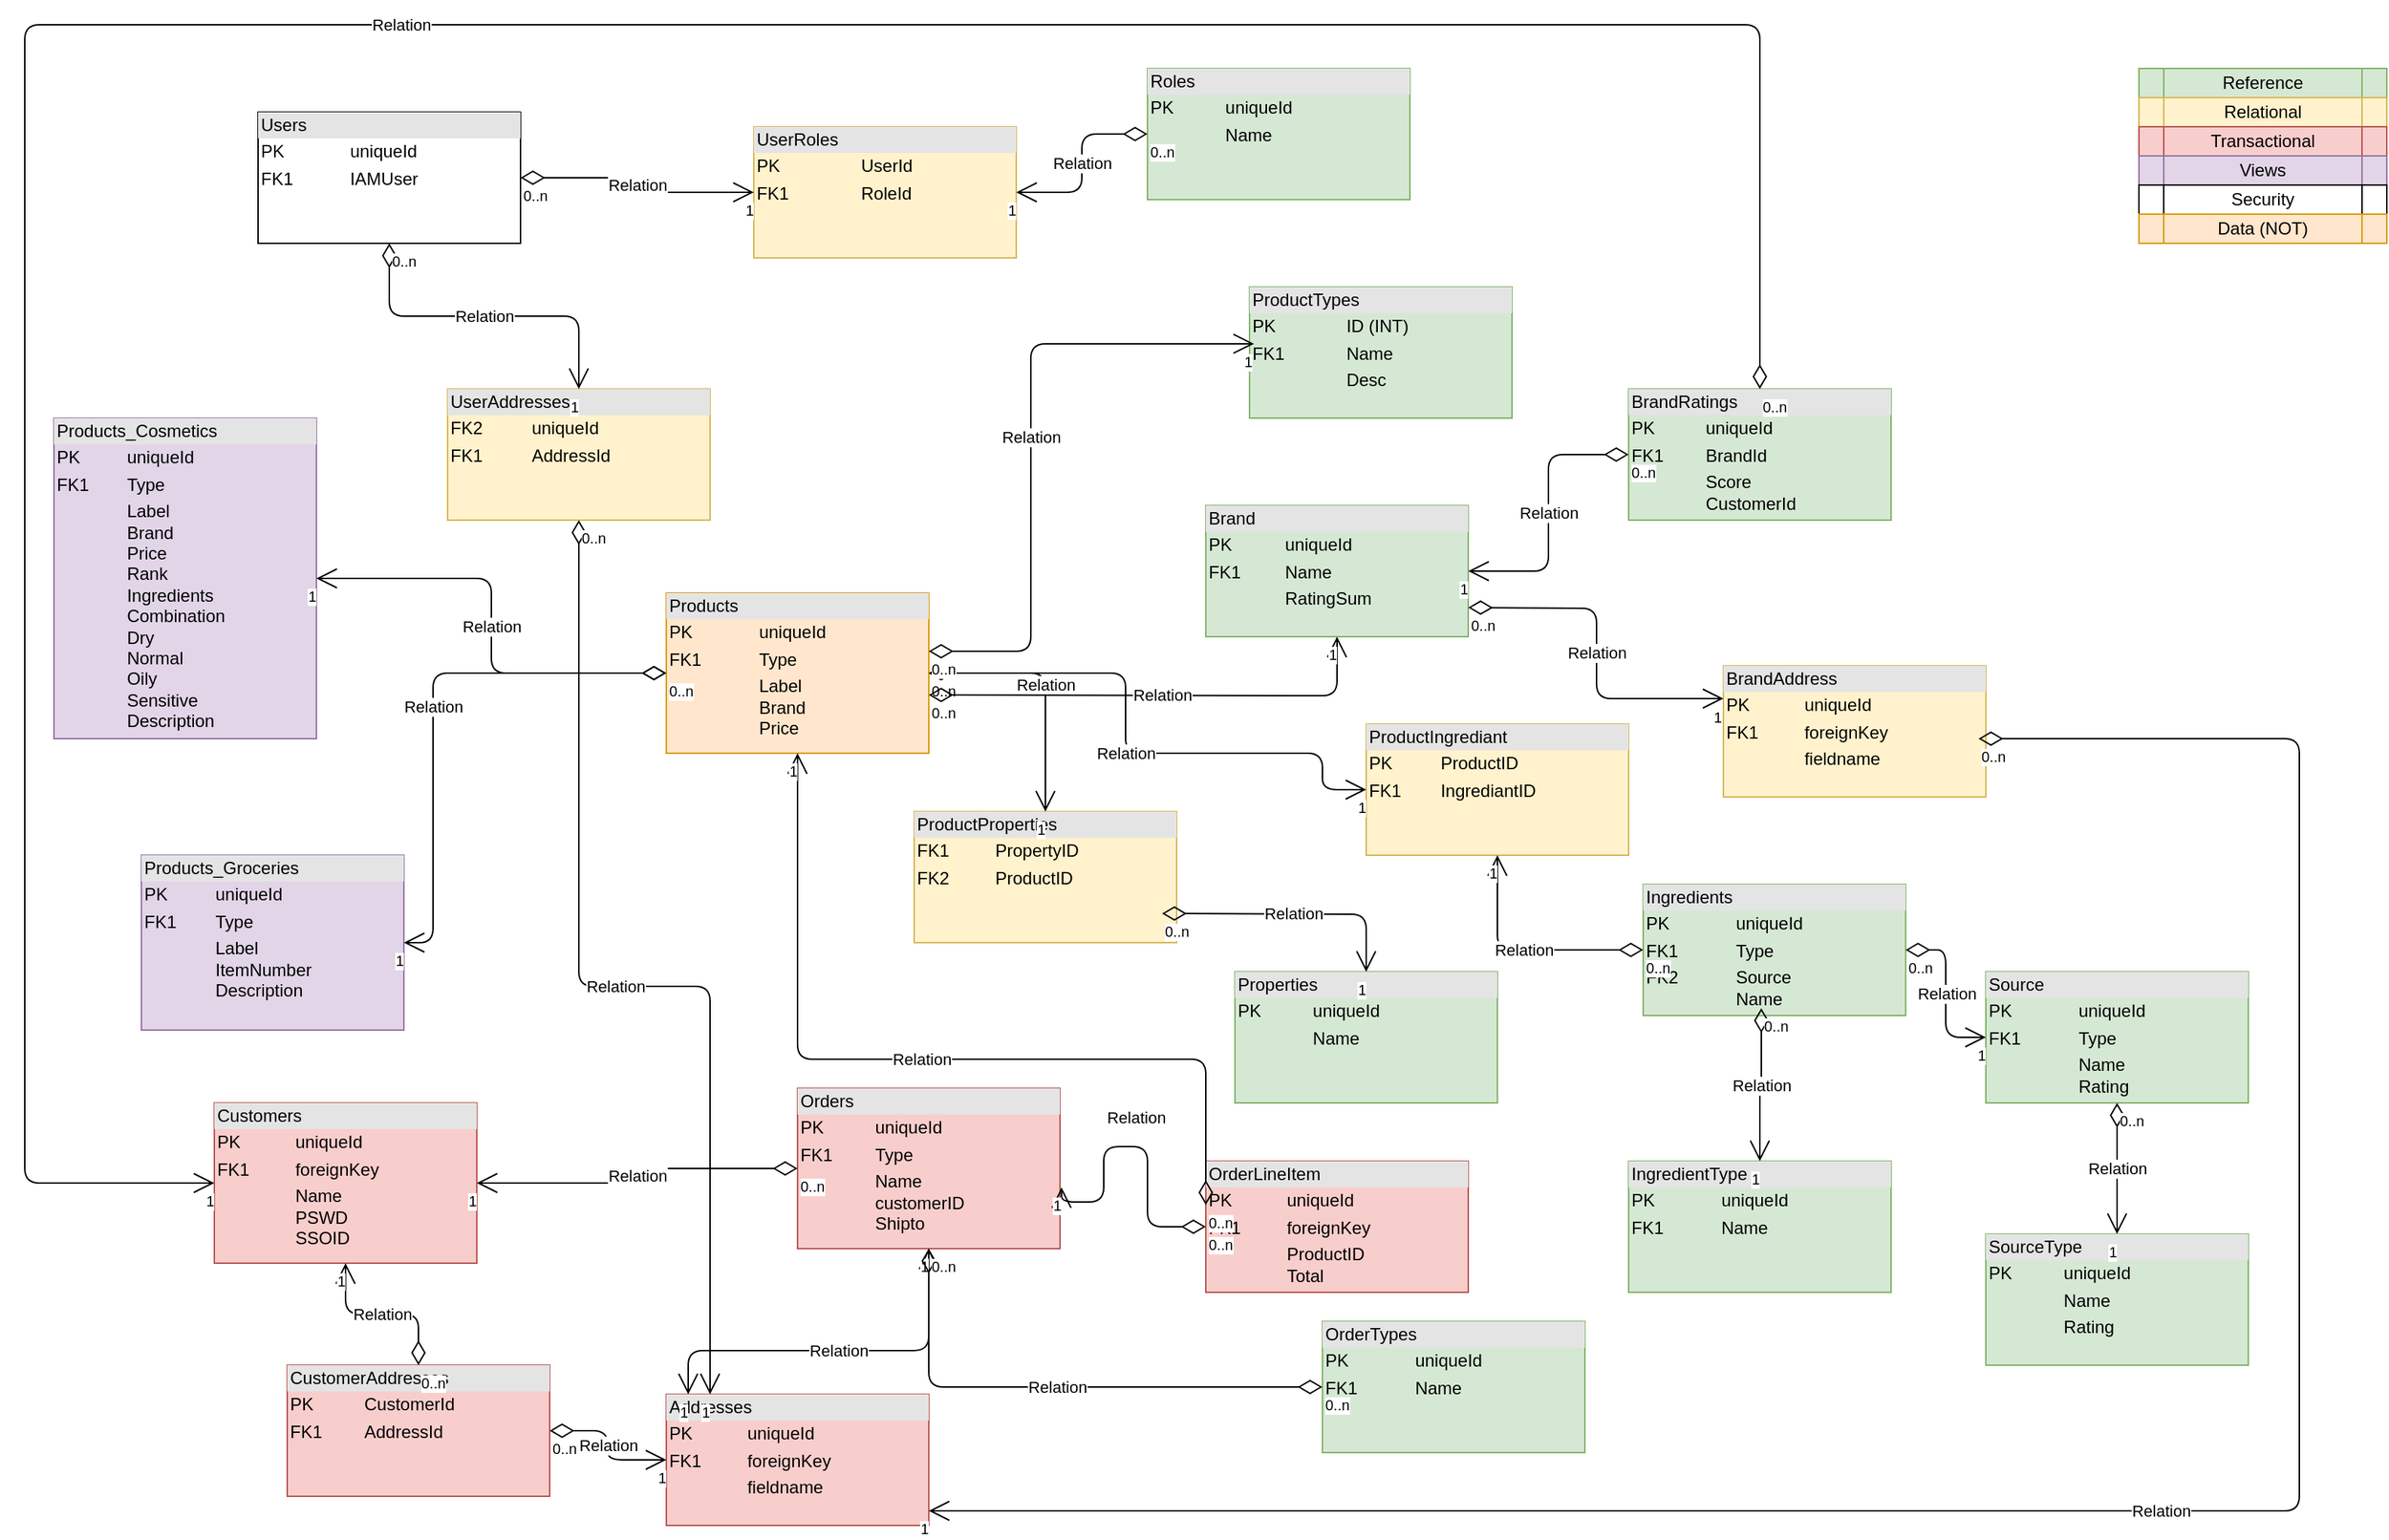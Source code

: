 <mxfile version="12.4.2" type="device" pages="1"><diagram id="I1saV5DreED4Ok3S1ZkP" name="Page-1"><mxGraphModel dx="2452" dy="978" grid="1" gridSize="10" guides="1" tooltips="1" connect="1" arrows="1" fold="1" page="1" pageScale="1" pageWidth="850" pageHeight="1100" math="0" shadow="0"><root><mxCell id="0"/><mxCell id="1" parent="0"/><mxCell id="7frfqCZT2rTDdHxXoZA2-8" value="&lt;div style=&quot;box-sizing: border-box ; width: 100% ; background: #e4e4e4 ; padding: 2px&quot;&gt;Products&lt;/div&gt;&lt;table style=&quot;width: 100% ; font-size: 1em&quot; cellpadding=&quot;2&quot; cellspacing=&quot;0&quot;&gt;&lt;tbody&gt;&lt;tr&gt;&lt;td&gt;PK&lt;/td&gt;&lt;td&gt;uniqueId&lt;/td&gt;&lt;/tr&gt;&lt;tr&gt;&lt;td&gt;FK1&lt;/td&gt;&lt;td&gt;Type&lt;/td&gt;&lt;/tr&gt;&lt;tr&gt;&lt;td&gt;&lt;/td&gt;&lt;td&gt;Label&lt;br&gt;Brand&lt;br&gt;Price&lt;br&gt;&lt;/td&gt;&lt;/tr&gt;&lt;/tbody&gt;&lt;/table&gt;" style="verticalAlign=top;align=left;overflow=fill;html=1;fillColor=#ffe6cc;strokeColor=#d79b00;" parent="1" vertex="1"><mxGeometry x="460" y="730" width="180" height="110" as="geometry"/></mxCell><mxCell id="7frfqCZT2rTDdHxXoZA2-9" value="&lt;div style=&quot;box-sizing: border-box ; width: 100% ; background: #e4e4e4 ; padding: 2px&quot;&gt;Products_Cosmetics&lt;/div&gt;&lt;table style=&quot;width: 100% ; font-size: 1em&quot; cellpadding=&quot;2&quot; cellspacing=&quot;0&quot;&gt;&lt;tbody&gt;&lt;tr&gt;&lt;td&gt;PK&lt;/td&gt;&lt;td&gt;uniqueId&lt;/td&gt;&lt;/tr&gt;&lt;tr&gt;&lt;td&gt;FK1&lt;/td&gt;&lt;td&gt;Type&lt;/td&gt;&lt;/tr&gt;&lt;tr&gt;&lt;td&gt;&lt;/td&gt;&lt;td&gt;Label&lt;br&gt;Brand&lt;br&gt;Price&lt;br&gt;Rank&lt;br&gt;Ingredients&lt;br&gt;Combination&lt;br&gt;Dry&lt;br&gt;Normal&lt;br&gt;Oily&lt;br&gt;Sensitive&lt;br&gt;Description&lt;/td&gt;&lt;/tr&gt;&lt;/tbody&gt;&lt;/table&gt;" style="verticalAlign=top;align=left;overflow=fill;html=1;fillColor=#e1d5e7;strokeColor=#9673a6;" parent="1" vertex="1"><mxGeometry x="40" y="610" width="180" height="220" as="geometry"/></mxCell><mxCell id="7frfqCZT2rTDdHxXoZA2-10" value="&lt;div style=&quot;box-sizing: border-box ; width: 100% ; background: #e4e4e4 ; padding: 2px&quot;&gt;Products_Groceries&lt;/div&gt;&lt;table style=&quot;width: 100% ; font-size: 1em&quot; cellpadding=&quot;2&quot; cellspacing=&quot;0&quot;&gt;&lt;tbody&gt;&lt;tr&gt;&lt;td&gt;PK&lt;/td&gt;&lt;td&gt;uniqueId&lt;/td&gt;&lt;/tr&gt;&lt;tr&gt;&lt;td&gt;FK1&lt;/td&gt;&lt;td&gt;Type&lt;/td&gt;&lt;/tr&gt;&lt;tr&gt;&lt;td&gt;&lt;/td&gt;&lt;td&gt;Label&lt;br&gt;ItemNumber&lt;br&gt;Description&lt;br&gt;&lt;br&gt;&lt;/td&gt;&lt;/tr&gt;&lt;/tbody&gt;&lt;/table&gt;" style="verticalAlign=top;align=left;overflow=fill;html=1;fillColor=#e1d5e7;strokeColor=#9673a6;" parent="1" vertex="1"><mxGeometry x="100" y="910" width="180" height="120" as="geometry"/></mxCell><mxCell id="7frfqCZT2rTDdHxXoZA2-11" value="&lt;div style=&quot;box-sizing: border-box ; width: 100% ; background: #e4e4e4 ; padding: 2px&quot;&gt;ProductTypes&lt;/div&gt;&lt;table style=&quot;width: 100% ; font-size: 1em&quot; cellpadding=&quot;2&quot; cellspacing=&quot;0&quot;&gt;&lt;tbody&gt;&lt;tr&gt;&lt;td&gt;PK&lt;/td&gt;&lt;td&gt;ID (INT)&lt;/td&gt;&lt;/tr&gt;&lt;tr&gt;&lt;td&gt;FK1&lt;/td&gt;&lt;td&gt;Name&lt;/td&gt;&lt;/tr&gt;&lt;tr&gt;&lt;td&gt;&lt;/td&gt;&lt;td&gt;Desc&lt;/td&gt;&lt;/tr&gt;&lt;/tbody&gt;&lt;/table&gt;" style="verticalAlign=top;align=left;overflow=fill;html=1;fillColor=#d5e8d4;strokeColor=#82b366;" parent="1" vertex="1"><mxGeometry x="860" y="520" width="180" height="90" as="geometry"/></mxCell><mxCell id="7frfqCZT2rTDdHxXoZA2-12" value="&lt;div style=&quot;box-sizing: border-box ; width: 100% ; background: #e4e4e4 ; padding: 2px&quot;&gt;Users&lt;/div&gt;&lt;table style=&quot;width: 100% ; font-size: 1em&quot; cellpadding=&quot;2&quot; cellspacing=&quot;0&quot;&gt;&lt;tbody&gt;&lt;tr&gt;&lt;td&gt;PK&lt;/td&gt;&lt;td&gt;uniqueId&lt;/td&gt;&lt;/tr&gt;&lt;tr&gt;&lt;td&gt;FK1&lt;/td&gt;&lt;td&gt;IAMUser&lt;/td&gt;&lt;/tr&gt;&lt;tr&gt;&lt;td&gt;&lt;/td&gt;&lt;td&gt;&lt;br&gt;&lt;/td&gt;&lt;/tr&gt;&lt;/tbody&gt;&lt;/table&gt;" style="verticalAlign=top;align=left;overflow=fill;html=1;" parent="1" vertex="1"><mxGeometry x="180" y="400" width="180" height="90" as="geometry"/></mxCell><mxCell id="7frfqCZT2rTDdHxXoZA2-14" value="&lt;div style=&quot;box-sizing: border-box ; width: 100% ; background: #e4e4e4 ; padding: 2px&quot;&gt;Customers&lt;/div&gt;&lt;table style=&quot;width: 100% ; font-size: 1em&quot; cellpadding=&quot;2&quot; cellspacing=&quot;0&quot;&gt;&lt;tbody&gt;&lt;tr&gt;&lt;td&gt;PK&lt;/td&gt;&lt;td&gt;uniqueId&lt;/td&gt;&lt;/tr&gt;&lt;tr&gt;&lt;td&gt;FK1&lt;/td&gt;&lt;td&gt;foreignKey&lt;/td&gt;&lt;/tr&gt;&lt;tr&gt;&lt;td&gt;&lt;/td&gt;&lt;td&gt;Name&lt;br&gt;PSWD&lt;br&gt;SSOID&lt;/td&gt;&lt;/tr&gt;&lt;/tbody&gt;&lt;/table&gt;" style="verticalAlign=top;align=left;overflow=fill;html=1;fillColor=#f8cecc;strokeColor=#b85450;" parent="1" vertex="1"><mxGeometry x="150" y="1080" width="180" height="110" as="geometry"/></mxCell><mxCell id="7frfqCZT2rTDdHxXoZA2-15" value="&lt;div style=&quot;box-sizing: border-box ; width: 100% ; background: #e4e4e4 ; padding: 2px&quot;&gt;Addresses&lt;/div&gt;&lt;table style=&quot;width: 100% ; font-size: 1em&quot; cellpadding=&quot;2&quot; cellspacing=&quot;0&quot;&gt;&lt;tbody&gt;&lt;tr&gt;&lt;td&gt;PK&lt;/td&gt;&lt;td&gt;uniqueId&lt;/td&gt;&lt;/tr&gt;&lt;tr&gt;&lt;td&gt;FK1&lt;/td&gt;&lt;td&gt;foreignKey&lt;/td&gt;&lt;/tr&gt;&lt;tr&gt;&lt;td&gt;&lt;/td&gt;&lt;td&gt;fieldname&lt;/td&gt;&lt;/tr&gt;&lt;/tbody&gt;&lt;/table&gt;" style="verticalAlign=top;align=left;overflow=fill;html=1;fillColor=#f8cecc;strokeColor=#b85450;" parent="1" vertex="1"><mxGeometry x="460" y="1280" width="180" height="90" as="geometry"/></mxCell><mxCell id="7frfqCZT2rTDdHxXoZA2-16" value="&lt;div style=&quot;box-sizing: border-box ; width: 100% ; background: #e4e4e4 ; padding: 2px&quot;&gt;CustomerAddresses&lt;/div&gt;&lt;table style=&quot;width: 100% ; font-size: 1em&quot; cellpadding=&quot;2&quot; cellspacing=&quot;0&quot;&gt;&lt;tbody&gt;&lt;tr&gt;&lt;td&gt;PK&lt;/td&gt;&lt;td&gt;CustomerId&lt;/td&gt;&lt;/tr&gt;&lt;tr&gt;&lt;td&gt;FK1&lt;/td&gt;&lt;td&gt;AddressId&lt;/td&gt;&lt;/tr&gt;&lt;tr&gt;&lt;td&gt;&lt;/td&gt;&lt;td&gt;&lt;br&gt;&lt;/td&gt;&lt;/tr&gt;&lt;/tbody&gt;&lt;/table&gt;" style="verticalAlign=top;align=left;overflow=fill;html=1;fillColor=#f8cecc;strokeColor=#b85450;" parent="1" vertex="1"><mxGeometry x="200" y="1260" width="180" height="90" as="geometry"/></mxCell><mxCell id="7frfqCZT2rTDdHxXoZA2-17" value="&lt;div style=&quot;box-sizing: border-box ; width: 100% ; background: #e4e4e4 ; padding: 2px&quot;&gt;UserAddresses&lt;/div&gt;&lt;table style=&quot;width: 100% ; font-size: 1em&quot; cellpadding=&quot;2&quot; cellspacing=&quot;0&quot;&gt;&lt;tbody&gt;&lt;tr&gt;&lt;td&gt;FK2&lt;/td&gt;&lt;td&gt;uniqueId&lt;/td&gt;&lt;/tr&gt;&lt;tr&gt;&lt;td&gt;FK1&lt;/td&gt;&lt;td&gt;AddressId&lt;/td&gt;&lt;/tr&gt;&lt;tr&gt;&lt;td&gt;&lt;/td&gt;&lt;td&gt;&lt;br&gt;&lt;/td&gt;&lt;/tr&gt;&lt;/tbody&gt;&lt;/table&gt;" style="verticalAlign=top;align=left;overflow=fill;html=1;fillColor=#fff2cc;strokeColor=#d6b656;" parent="1" vertex="1"><mxGeometry x="310" y="590" width="180" height="90" as="geometry"/></mxCell><mxCell id="7frfqCZT2rTDdHxXoZA2-18" value="&lt;div style=&quot;box-sizing: border-box ; width: 100% ; background: #e4e4e4 ; padding: 2px&quot;&gt;Roles&lt;/div&gt;&lt;table style=&quot;width: 100% ; font-size: 1em&quot; cellpadding=&quot;2&quot; cellspacing=&quot;0&quot;&gt;&lt;tbody&gt;&lt;tr&gt;&lt;td&gt;PK&lt;/td&gt;&lt;td&gt;uniqueId&lt;/td&gt;&lt;/tr&gt;&lt;tr&gt;&lt;td&gt;&lt;br&gt;&lt;/td&gt;&lt;td&gt;Name&lt;/td&gt;&lt;/tr&gt;&lt;tr&gt;&lt;td&gt;&lt;/td&gt;&lt;td&gt;&lt;br&gt;&lt;/td&gt;&lt;/tr&gt;&lt;/tbody&gt;&lt;/table&gt;" style="verticalAlign=top;align=left;overflow=fill;html=1;fillColor=#d5e8d4;strokeColor=#82b366;" parent="1" vertex="1"><mxGeometry x="790" y="370" width="180" height="90" as="geometry"/></mxCell><mxCell id="7frfqCZT2rTDdHxXoZA2-19" value="&lt;div style=&quot;box-sizing: border-box ; width: 100% ; background: #e4e4e4 ; padding: 2px&quot;&gt;UserRoles&lt;/div&gt;&lt;table style=&quot;width: 100% ; font-size: 1em&quot; cellpadding=&quot;2&quot; cellspacing=&quot;0&quot;&gt;&lt;tbody&gt;&lt;tr&gt;&lt;td&gt;PK&lt;/td&gt;&lt;td&gt;UserId&lt;/td&gt;&lt;/tr&gt;&lt;tr&gt;&lt;td&gt;FK1&lt;/td&gt;&lt;td&gt;RoleId&lt;/td&gt;&lt;/tr&gt;&lt;tr&gt;&lt;td&gt;&lt;/td&gt;&lt;td&gt;&lt;br&gt;&lt;/td&gt;&lt;/tr&gt;&lt;/tbody&gt;&lt;/table&gt;" style="verticalAlign=top;align=left;overflow=fill;html=1;fillColor=#fff2cc;strokeColor=#d6b656;" parent="1" vertex="1"><mxGeometry x="520" y="410" width="180" height="90" as="geometry"/></mxCell><mxCell id="7frfqCZT2rTDdHxXoZA2-20" value="&lt;div style=&quot;box-sizing: border-box ; width: 100% ; background: #e4e4e4 ; padding: 2px&quot;&gt;Orders&lt;/div&gt;&lt;table style=&quot;width: 100% ; font-size: 1em&quot; cellpadding=&quot;2&quot; cellspacing=&quot;0&quot;&gt;&lt;tbody&gt;&lt;tr&gt;&lt;td&gt;PK&lt;/td&gt;&lt;td&gt;uniqueId&lt;/td&gt;&lt;/tr&gt;&lt;tr&gt;&lt;td&gt;FK1&lt;/td&gt;&lt;td&gt;Type&lt;/td&gt;&lt;/tr&gt;&lt;tr&gt;&lt;td&gt;&lt;/td&gt;&lt;td&gt;Name&lt;br&gt;customerID&lt;br&gt;Shipto&lt;br&gt;&lt;br&gt;&lt;/td&gt;&lt;/tr&gt;&lt;/tbody&gt;&lt;/table&gt;" style="verticalAlign=top;align=left;overflow=fill;html=1;fillColor=#f8cecc;strokeColor=#b85450;" parent="1" vertex="1"><mxGeometry x="550" y="1070" width="180" height="110" as="geometry"/></mxCell><mxCell id="7frfqCZT2rTDdHxXoZA2-21" value="&lt;div style=&quot;box-sizing: border-box ; width: 100% ; background: #e4e4e4 ; padding: 2px&quot;&gt;OrderTypes&lt;/div&gt;&lt;table style=&quot;width: 100% ; font-size: 1em&quot; cellpadding=&quot;2&quot; cellspacing=&quot;0&quot;&gt;&lt;tbody&gt;&lt;tr&gt;&lt;td&gt;PK&lt;/td&gt;&lt;td&gt;uniqueId&lt;/td&gt;&lt;/tr&gt;&lt;tr&gt;&lt;td&gt;FK1&lt;/td&gt;&lt;td&gt;Name&lt;/td&gt;&lt;/tr&gt;&lt;tr&gt;&lt;td&gt;&lt;/td&gt;&lt;td&gt;&lt;br&gt;&lt;/td&gt;&lt;/tr&gt;&lt;/tbody&gt;&lt;/table&gt;" style="verticalAlign=top;align=left;overflow=fill;html=1;fillColor=#d5e8d4;strokeColor=#82b366;" parent="1" vertex="1"><mxGeometry x="910" y="1230" width="180" height="90" as="geometry"/></mxCell><mxCell id="7frfqCZT2rTDdHxXoZA2-22" value="&lt;div style=&quot;box-sizing: border-box ; width: 100% ; background: #e4e4e4 ; padding: 2px&quot;&gt;OrderLineItem&lt;/div&gt;&lt;table style=&quot;width: 100% ; font-size: 1em&quot; cellpadding=&quot;2&quot; cellspacing=&quot;0&quot;&gt;&lt;tbody&gt;&lt;tr&gt;&lt;td&gt;PK&lt;/td&gt;&lt;td&gt;uniqueId&lt;/td&gt;&lt;/tr&gt;&lt;tr&gt;&lt;td&gt;FK1&lt;/td&gt;&lt;td&gt;foreignKey&lt;/td&gt;&lt;/tr&gt;&lt;tr&gt;&lt;td&gt;&lt;/td&gt;&lt;td&gt;ProductID&lt;br&gt;Total&lt;/td&gt;&lt;/tr&gt;&lt;/tbody&gt;&lt;/table&gt;" style="verticalAlign=top;align=left;overflow=fill;html=1;fillColor=#f8cecc;strokeColor=#b85450;" parent="1" vertex="1"><mxGeometry x="830" y="1120" width="180" height="90" as="geometry"/></mxCell><mxCell id="7frfqCZT2rTDdHxXoZA2-23" value="&lt;div style=&quot;box-sizing: border-box ; width: 100% ; background: #e4e4e4 ; padding: 2px&quot;&gt;Brand&lt;/div&gt;&lt;table style=&quot;width: 100% ; font-size: 1em&quot; cellpadding=&quot;2&quot; cellspacing=&quot;0&quot;&gt;&lt;tbody&gt;&lt;tr&gt;&lt;td&gt;PK&lt;/td&gt;&lt;td&gt;uniqueId&lt;/td&gt;&lt;/tr&gt;&lt;tr&gt;&lt;td&gt;FK1&lt;/td&gt;&lt;td&gt;Name&lt;/td&gt;&lt;/tr&gt;&lt;tr&gt;&lt;td&gt;&lt;/td&gt;&lt;td&gt;RatingSum&lt;/td&gt;&lt;/tr&gt;&lt;/tbody&gt;&lt;/table&gt;" style="verticalAlign=top;align=left;overflow=fill;html=1;fillColor=#d5e8d4;strokeColor=#82b366;" parent="1" vertex="1"><mxGeometry x="830" y="670" width="180" height="90" as="geometry"/></mxCell><mxCell id="7frfqCZT2rTDdHxXoZA2-24" value="&lt;div style=&quot;box-sizing: border-box ; width: 100% ; background: #e4e4e4 ; padding: 2px&quot;&gt;BrandRatings&lt;/div&gt;&lt;table style=&quot;width: 100% ; font-size: 1em&quot; cellpadding=&quot;2&quot; cellspacing=&quot;0&quot;&gt;&lt;tbody&gt;&lt;tr&gt;&lt;td&gt;PK&lt;/td&gt;&lt;td&gt;uniqueId&lt;/td&gt;&lt;/tr&gt;&lt;tr&gt;&lt;td&gt;FK1&lt;/td&gt;&lt;td&gt;BrandId&lt;/td&gt;&lt;/tr&gt;&lt;tr&gt;&lt;td&gt;&lt;/td&gt;&lt;td&gt;Score&lt;br&gt;CustomerId&lt;/td&gt;&lt;/tr&gt;&lt;/tbody&gt;&lt;/table&gt;" style="verticalAlign=top;align=left;overflow=fill;html=1;fillColor=#d5e8d4;strokeColor=#82b366;" parent="1" vertex="1"><mxGeometry x="1120" y="590" width="180" height="90" as="geometry"/></mxCell><mxCell id="7frfqCZT2rTDdHxXoZA2-25" value="&lt;div style=&quot;box-sizing: border-box ; width: 100% ; background: #e4e4e4 ; padding: 2px&quot;&gt;BrandAddress&lt;/div&gt;&lt;table style=&quot;width: 100% ; font-size: 1em&quot; cellpadding=&quot;2&quot; cellspacing=&quot;0&quot;&gt;&lt;tbody&gt;&lt;tr&gt;&lt;td&gt;PK&lt;/td&gt;&lt;td&gt;uniqueId&lt;/td&gt;&lt;/tr&gt;&lt;tr&gt;&lt;td&gt;FK1&lt;/td&gt;&lt;td&gt;foreignKey&lt;/td&gt;&lt;/tr&gt;&lt;tr&gt;&lt;td&gt;&lt;/td&gt;&lt;td&gt;fieldname&lt;/td&gt;&lt;/tr&gt;&lt;/tbody&gt;&lt;/table&gt;" style="verticalAlign=top;align=left;overflow=fill;html=1;fillColor=#fff2cc;strokeColor=#d6b656;" parent="1" vertex="1"><mxGeometry x="1185" y="780" width="180" height="90" as="geometry"/></mxCell><mxCell id="7frfqCZT2rTDdHxXoZA2-26" value="&lt;div style=&quot;box-sizing: border-box ; width: 100% ; background: #e4e4e4 ; padding: 2px&quot;&gt;Ingredients&lt;/div&gt;&lt;table style=&quot;width: 100% ; font-size: 1em&quot; cellpadding=&quot;2&quot; cellspacing=&quot;0&quot;&gt;&lt;tbody&gt;&lt;tr&gt;&lt;td&gt;PK&lt;/td&gt;&lt;td&gt;uniqueId&lt;/td&gt;&lt;/tr&gt;&lt;tr&gt;&lt;td&gt;FK1&lt;/td&gt;&lt;td&gt;Type&lt;br&gt;&lt;/td&gt;&lt;/tr&gt;&lt;tr&gt;&lt;td&gt;FK2&lt;br&gt;&amp;nbsp;&lt;/td&gt;&lt;td&gt;Source&lt;br&gt;Name&lt;/td&gt;&lt;/tr&gt;&lt;/tbody&gt;&lt;/table&gt;" style="verticalAlign=top;align=left;overflow=fill;html=1;fillColor=#d5e8d4;strokeColor=#82b366;" parent="1" vertex="1"><mxGeometry x="1130" y="930" width="180" height="90" as="geometry"/></mxCell><mxCell id="7frfqCZT2rTDdHxXoZA2-27" value="&lt;div style=&quot;box-sizing: border-box ; width: 100% ; background: #e4e4e4 ; padding: 2px&quot;&gt;ProductIngrediant&lt;/div&gt;&lt;table style=&quot;width: 100% ; font-size: 1em&quot; cellpadding=&quot;2&quot; cellspacing=&quot;0&quot;&gt;&lt;tbody&gt;&lt;tr&gt;&lt;td&gt;PK&lt;/td&gt;&lt;td&gt;ProductID&lt;/td&gt;&lt;/tr&gt;&lt;tr&gt;&lt;td&gt;FK1&lt;/td&gt;&lt;td&gt;IngrediantID&lt;/td&gt;&lt;/tr&gt;&lt;tr&gt;&lt;td&gt;&lt;/td&gt;&lt;td&gt;&lt;br&gt;&lt;/td&gt;&lt;/tr&gt;&lt;/tbody&gt;&lt;/table&gt;" style="verticalAlign=top;align=left;overflow=fill;html=1;fillColor=#fff2cc;strokeColor=#d6b656;" parent="1" vertex="1"><mxGeometry x="940" y="820" width="180" height="90" as="geometry"/></mxCell><mxCell id="7frfqCZT2rTDdHxXoZA2-28" value="&lt;div style=&quot;box-sizing: border-box ; width: 100% ; background: #e4e4e4 ; padding: 2px&quot;&gt;Source&lt;/div&gt;&lt;table style=&quot;width: 100% ; font-size: 1em&quot; cellpadding=&quot;2&quot; cellspacing=&quot;0&quot;&gt;&lt;tbody&gt;&lt;tr&gt;&lt;td&gt;PK&lt;/td&gt;&lt;td&gt;uniqueId&lt;/td&gt;&lt;/tr&gt;&lt;tr&gt;&lt;td&gt;FK1&lt;/td&gt;&lt;td&gt;Type&lt;/td&gt;&lt;/tr&gt;&lt;tr&gt;&lt;td&gt;&lt;/td&gt;&lt;td&gt;Name&lt;br&gt;Rating&lt;/td&gt;&lt;/tr&gt;&lt;/tbody&gt;&lt;/table&gt;" style="verticalAlign=top;align=left;overflow=fill;html=1;fillColor=#d5e8d4;strokeColor=#82b366;" parent="1" vertex="1"><mxGeometry x="1365" y="990" width="180" height="90" as="geometry"/></mxCell><mxCell id="7frfqCZT2rTDdHxXoZA2-29" value="&lt;div style=&quot;box-sizing: border-box ; width: 100% ; background: #e4e4e4 ; padding: 2px&quot;&gt;SourceType&lt;/div&gt;&lt;table style=&quot;width: 100% ; font-size: 1em&quot; cellpadding=&quot;2&quot; cellspacing=&quot;0&quot;&gt;&lt;tbody&gt;&lt;tr&gt;&lt;td&gt;PK&lt;/td&gt;&lt;td&gt;uniqueId&lt;/td&gt;&lt;/tr&gt;&lt;tr&gt;&lt;td&gt;&lt;br&gt;&lt;/td&gt;&lt;td&gt;Name&lt;/td&gt;&lt;/tr&gt;&lt;tr&gt;&lt;td&gt;&lt;/td&gt;&lt;td&gt;Rating&lt;/td&gt;&lt;/tr&gt;&lt;/tbody&gt;&lt;/table&gt;" style="verticalAlign=top;align=left;overflow=fill;html=1;fillColor=#d5e8d4;strokeColor=#82b366;" parent="1" vertex="1"><mxGeometry x="1365" y="1170" width="180" height="90" as="geometry"/></mxCell><mxCell id="7frfqCZT2rTDdHxXoZA2-30" value="&lt;div style=&quot;box-sizing: border-box ; width: 100% ; background: #e4e4e4 ; padding: 2px&quot;&gt;IngredientType&lt;/div&gt;&lt;table style=&quot;width: 100% ; font-size: 1em&quot; cellpadding=&quot;2&quot; cellspacing=&quot;0&quot;&gt;&lt;tbody&gt;&lt;tr&gt;&lt;td&gt;PK&lt;/td&gt;&lt;td&gt;uniqueId&lt;/td&gt;&lt;/tr&gt;&lt;tr&gt;&lt;td&gt;FK1&lt;/td&gt;&lt;td&gt;Name&lt;/td&gt;&lt;/tr&gt;&lt;tr&gt;&lt;td&gt;&lt;/td&gt;&lt;td&gt;&lt;br&gt;&lt;/td&gt;&lt;/tr&gt;&lt;/tbody&gt;&lt;/table&gt;" style="verticalAlign=top;align=left;overflow=fill;html=1;fillColor=#d5e8d4;strokeColor=#82b366;" parent="1" vertex="1"><mxGeometry x="1120" y="1120" width="180" height="90" as="geometry"/></mxCell><mxCell id="7frfqCZT2rTDdHxXoZA2-31" value="&lt;div style=&quot;box-sizing: border-box ; width: 100% ; background: #e4e4e4 ; padding: 2px&quot;&gt;ProductProperties&lt;/div&gt;&lt;table style=&quot;width: 100% ; font-size: 1em&quot; cellpadding=&quot;2&quot; cellspacing=&quot;0&quot;&gt;&lt;tbody&gt;&lt;tr&gt;&lt;td&gt;FK1&lt;/td&gt;&lt;td&gt;PropertyID&lt;/td&gt;&lt;/tr&gt;&lt;tr&gt;&lt;td&gt;FK2&lt;/td&gt;&lt;td&gt;ProductID&lt;/td&gt;&lt;/tr&gt;&lt;tr&gt;&lt;td&gt;&lt;/td&gt;&lt;td&gt;&lt;br&gt;&lt;/td&gt;&lt;/tr&gt;&lt;/tbody&gt;&lt;/table&gt;" style="verticalAlign=top;align=left;overflow=fill;html=1;fillColor=#fff2cc;strokeColor=#d6b656;" parent="1" vertex="1"><mxGeometry x="630" y="880" width="180" height="90" as="geometry"/></mxCell><mxCell id="7frfqCZT2rTDdHxXoZA2-32" value="&lt;div style=&quot;box-sizing: border-box ; width: 100% ; background: #e4e4e4 ; padding: 2px&quot;&gt;Properties&lt;/div&gt;&lt;table style=&quot;width: 100% ; font-size: 1em&quot; cellpadding=&quot;2&quot; cellspacing=&quot;0&quot;&gt;&lt;tbody&gt;&lt;tr&gt;&lt;td&gt;PK&lt;/td&gt;&lt;td&gt;uniqueId&lt;/td&gt;&lt;/tr&gt;&lt;tr&gt;&lt;td&gt;&lt;br&gt;&lt;/td&gt;&lt;td&gt;Name&lt;/td&gt;&lt;/tr&gt;&lt;tr&gt;&lt;td&gt;&lt;/td&gt;&lt;td&gt;&lt;br&gt;&lt;/td&gt;&lt;/tr&gt;&lt;/tbody&gt;&lt;/table&gt;" style="verticalAlign=top;align=left;overflow=fill;html=1;fillColor=#d5e8d4;strokeColor=#82b366;" parent="1" vertex="1"><mxGeometry x="850" y="990" width="180" height="90" as="geometry"/></mxCell><mxCell id="7frfqCZT2rTDdHxXoZA2-33" value="Relation" style="endArrow=open;html=1;endSize=12;startArrow=diamondThin;startSize=14;startFill=0;edgeStyle=orthogonalEdgeStyle;exitX=1;exitY=0.5;exitDx=0;exitDy=0;entryX=0.5;entryY=0;entryDx=0;entryDy=0;" parent="1" source="7frfqCZT2rTDdHxXoZA2-8" target="7frfqCZT2rTDdHxXoZA2-31" edge="1"><mxGeometry relative="1" as="geometry"><mxPoint x="510" y="1060" as="sourcePoint"/><mxPoint x="670" y="1060" as="targetPoint"/></mxGeometry></mxCell><mxCell id="7frfqCZT2rTDdHxXoZA2-34" value="0..n" style="resizable=0;html=1;align=left;verticalAlign=top;labelBackgroundColor=#ffffff;fontSize=10;" parent="7frfqCZT2rTDdHxXoZA2-33" connectable="0" vertex="1"><mxGeometry x="-1" relative="1" as="geometry"/></mxCell><mxCell id="7frfqCZT2rTDdHxXoZA2-35" value="1" style="resizable=0;html=1;align=right;verticalAlign=top;labelBackgroundColor=#ffffff;fontSize=10;" parent="7frfqCZT2rTDdHxXoZA2-33" connectable="0" vertex="1"><mxGeometry x="1" relative="1" as="geometry"/></mxCell><mxCell id="7frfqCZT2rTDdHxXoZA2-36" value="Relation" style="endArrow=open;html=1;endSize=12;startArrow=diamondThin;startSize=14;startFill=0;edgeStyle=orthogonalEdgeStyle;entryX=0;entryY=0.5;entryDx=0;entryDy=0;" parent="1" source="7frfqCZT2rTDdHxXoZA2-8" target="7frfqCZT2rTDdHxXoZA2-27" edge="1"><mxGeometry relative="1" as="geometry"><mxPoint x="810" y="920" as="sourcePoint"/><mxPoint x="970" y="920" as="targetPoint"/><Array as="points"><mxPoint x="775" y="785"/><mxPoint x="775" y="840"/><mxPoint x="910" y="840"/></Array></mxGeometry></mxCell><mxCell id="7frfqCZT2rTDdHxXoZA2-37" value="0..n" style="resizable=0;html=1;align=left;verticalAlign=top;labelBackgroundColor=#ffffff;fontSize=10;" parent="7frfqCZT2rTDdHxXoZA2-36" connectable="0" vertex="1"><mxGeometry x="-1" relative="1" as="geometry"/></mxCell><mxCell id="7frfqCZT2rTDdHxXoZA2-38" value="1" style="resizable=0;html=1;align=right;verticalAlign=top;labelBackgroundColor=#ffffff;fontSize=10;" parent="7frfqCZT2rTDdHxXoZA2-36" connectable="0" vertex="1"><mxGeometry x="1" relative="1" as="geometry"/></mxCell><mxCell id="7frfqCZT2rTDdHxXoZA2-39" value="Relation" style="endArrow=open;html=1;endSize=12;startArrow=diamondThin;startSize=14;startFill=0;edgeStyle=orthogonalEdgeStyle;" parent="1" target="7frfqCZT2rTDdHxXoZA2-32" edge="1"><mxGeometry relative="1" as="geometry"><mxPoint x="800" y="950" as="sourcePoint"/><mxPoint x="960" y="950" as="targetPoint"/></mxGeometry></mxCell><mxCell id="7frfqCZT2rTDdHxXoZA2-40" value="0..n" style="resizable=0;html=1;align=left;verticalAlign=top;labelBackgroundColor=#ffffff;fontSize=10;" parent="7frfqCZT2rTDdHxXoZA2-39" connectable="0" vertex="1"><mxGeometry x="-1" relative="1" as="geometry"/></mxCell><mxCell id="7frfqCZT2rTDdHxXoZA2-41" value="1" style="resizable=0;html=1;align=right;verticalAlign=top;labelBackgroundColor=#ffffff;fontSize=10;" parent="7frfqCZT2rTDdHxXoZA2-39" connectable="0" vertex="1"><mxGeometry x="1" relative="1" as="geometry"/></mxCell><mxCell id="7frfqCZT2rTDdHxXoZA2-42" value="Relation" style="endArrow=open;html=1;endSize=12;startArrow=diamondThin;startSize=14;startFill=0;edgeStyle=orthogonalEdgeStyle;entryX=0.017;entryY=0.433;entryDx=0;entryDy=0;entryPerimeter=0;" parent="1" source="7frfqCZT2rTDdHxXoZA2-8" target="7frfqCZT2rTDdHxXoZA2-11" edge="1"><mxGeometry relative="1" as="geometry"><mxPoint x="1110" y="1260" as="sourcePoint"/><mxPoint x="1270" y="1260" as="targetPoint"/><Array as="points"><mxPoint x="710" y="770"/><mxPoint x="710" y="559"/></Array></mxGeometry></mxCell><mxCell id="7frfqCZT2rTDdHxXoZA2-43" value="0..n" style="resizable=0;html=1;align=left;verticalAlign=top;labelBackgroundColor=#ffffff;fontSize=10;" parent="7frfqCZT2rTDdHxXoZA2-42" connectable="0" vertex="1"><mxGeometry x="-1" relative="1" as="geometry"/></mxCell><mxCell id="7frfqCZT2rTDdHxXoZA2-44" value="1" style="resizable=0;html=1;align=right;verticalAlign=top;labelBackgroundColor=#ffffff;fontSize=10;" parent="7frfqCZT2rTDdHxXoZA2-42" connectable="0" vertex="1"><mxGeometry x="1" relative="1" as="geometry"/></mxCell><mxCell id="7frfqCZT2rTDdHxXoZA2-45" value="Relation" style="endArrow=open;html=1;endSize=12;startArrow=diamondThin;startSize=14;startFill=0;edgeStyle=orthogonalEdgeStyle;" parent="1" target="7frfqCZT2rTDdHxXoZA2-23" edge="1"><mxGeometry relative="1" as="geometry"><mxPoint x="640" y="800" as="sourcePoint"/><mxPoint x="920" y="800" as="targetPoint"/></mxGeometry></mxCell><mxCell id="7frfqCZT2rTDdHxXoZA2-46" value="0..n" style="resizable=0;html=1;align=left;verticalAlign=top;labelBackgroundColor=#ffffff;fontSize=10;" parent="7frfqCZT2rTDdHxXoZA2-45" connectable="0" vertex="1"><mxGeometry x="-1" relative="1" as="geometry"/></mxCell><mxCell id="7frfqCZT2rTDdHxXoZA2-47" value="1" style="resizable=0;html=1;align=right;verticalAlign=top;labelBackgroundColor=#ffffff;fontSize=10;" parent="7frfqCZT2rTDdHxXoZA2-45" connectable="0" vertex="1"><mxGeometry x="1" relative="1" as="geometry"/></mxCell><mxCell id="7frfqCZT2rTDdHxXoZA2-48" value="Relation" style="endArrow=open;html=1;endSize=12;startArrow=diamondThin;startSize=14;startFill=0;edgeStyle=orthogonalEdgeStyle;" parent="1" source="7frfqCZT2rTDdHxXoZA2-24" target="7frfqCZT2rTDdHxXoZA2-23" edge="1"><mxGeometry relative="1" as="geometry"><mxPoint x="1070" y="710" as="sourcePoint"/><mxPoint x="1230" y="710" as="targetPoint"/></mxGeometry></mxCell><mxCell id="7frfqCZT2rTDdHxXoZA2-49" value="0..n" style="resizable=0;html=1;align=left;verticalAlign=top;labelBackgroundColor=#ffffff;fontSize=10;" parent="7frfqCZT2rTDdHxXoZA2-48" connectable="0" vertex="1"><mxGeometry x="-1" relative="1" as="geometry"/></mxCell><mxCell id="7frfqCZT2rTDdHxXoZA2-50" value="1" style="resizable=0;html=1;align=right;verticalAlign=top;labelBackgroundColor=#ffffff;fontSize=10;" parent="7frfqCZT2rTDdHxXoZA2-48" connectable="0" vertex="1"><mxGeometry x="1" relative="1" as="geometry"/></mxCell><mxCell id="7frfqCZT2rTDdHxXoZA2-51" value="Relation" style="endArrow=open;html=1;endSize=12;startArrow=diamondThin;startSize=14;startFill=0;edgeStyle=orthogonalEdgeStyle;entryX=0;entryY=0.25;entryDx=0;entryDy=0;" parent="1" target="7frfqCZT2rTDdHxXoZA2-25" edge="1"><mxGeometry relative="1" as="geometry"><mxPoint x="1010" y="740" as="sourcePoint"/><mxPoint x="1170" y="740" as="targetPoint"/></mxGeometry></mxCell><mxCell id="7frfqCZT2rTDdHxXoZA2-52" value="0..n" style="resizable=0;html=1;align=left;verticalAlign=top;labelBackgroundColor=#ffffff;fontSize=10;" parent="7frfqCZT2rTDdHxXoZA2-51" connectable="0" vertex="1"><mxGeometry x="-1" relative="1" as="geometry"/></mxCell><mxCell id="7frfqCZT2rTDdHxXoZA2-53" value="1" style="resizable=0;html=1;align=right;verticalAlign=top;labelBackgroundColor=#ffffff;fontSize=10;" parent="7frfqCZT2rTDdHxXoZA2-51" connectable="0" vertex="1"><mxGeometry x="1" relative="1" as="geometry"/></mxCell><mxCell id="7frfqCZT2rTDdHxXoZA2-54" value="Relation" style="endArrow=open;html=1;endSize=12;startArrow=diamondThin;startSize=14;startFill=0;edgeStyle=orthogonalEdgeStyle;" parent="1" target="7frfqCZT2rTDdHxXoZA2-15" edge="1"><mxGeometry relative="1" as="geometry"><mxPoint x="1360" y="830" as="sourcePoint"/><mxPoint x="1520" y="830" as="targetPoint"/><Array as="points"><mxPoint x="1580" y="830"/><mxPoint x="1580" y="1360"/><mxPoint x="510" y="1360"/></Array></mxGeometry></mxCell><mxCell id="7frfqCZT2rTDdHxXoZA2-55" value="0..n" style="resizable=0;html=1;align=left;verticalAlign=top;labelBackgroundColor=#ffffff;fontSize=10;" parent="7frfqCZT2rTDdHxXoZA2-54" connectable="0" vertex="1"><mxGeometry x="-1" relative="1" as="geometry"/></mxCell><mxCell id="7frfqCZT2rTDdHxXoZA2-56" value="1" style="resizable=0;html=1;align=right;verticalAlign=top;labelBackgroundColor=#ffffff;fontSize=10;" parent="7frfqCZT2rTDdHxXoZA2-54" connectable="0" vertex="1"><mxGeometry x="1" relative="1" as="geometry"/></mxCell><mxCell id="7frfqCZT2rTDdHxXoZA2-57" value="Relation" style="endArrow=open;html=1;endSize=12;startArrow=diamondThin;startSize=14;startFill=0;edgeStyle=orthogonalEdgeStyle;" parent="1" source="7frfqCZT2rTDdHxXoZA2-26" target="7frfqCZT2rTDdHxXoZA2-27" edge="1"><mxGeometry relative="1" as="geometry"><mxPoint x="1080" y="1140" as="sourcePoint"/><mxPoint x="1240" y="1140" as="targetPoint"/></mxGeometry></mxCell><mxCell id="7frfqCZT2rTDdHxXoZA2-58" value="0..n" style="resizable=0;html=1;align=left;verticalAlign=top;labelBackgroundColor=#ffffff;fontSize=10;" parent="7frfqCZT2rTDdHxXoZA2-57" connectable="0" vertex="1"><mxGeometry x="-1" relative="1" as="geometry"/></mxCell><mxCell id="7frfqCZT2rTDdHxXoZA2-59" value="1" style="resizable=0;html=1;align=right;verticalAlign=top;labelBackgroundColor=#ffffff;fontSize=10;" parent="7frfqCZT2rTDdHxXoZA2-57" connectable="0" vertex="1"><mxGeometry x="1" relative="1" as="geometry"/></mxCell><mxCell id="7frfqCZT2rTDdHxXoZA2-60" value="Relation" style="endArrow=open;html=1;endSize=12;startArrow=diamondThin;startSize=14;startFill=0;edgeStyle=orthogonalEdgeStyle;entryX=0;entryY=0.5;entryDx=0;entryDy=0;" parent="1" source="7frfqCZT2rTDdHxXoZA2-26" target="7frfqCZT2rTDdHxXoZA2-28" edge="1"><mxGeometry relative="1" as="geometry"><mxPoint x="1160" y="1090" as="sourcePoint"/><mxPoint x="1320" y="1090" as="targetPoint"/></mxGeometry></mxCell><mxCell id="7frfqCZT2rTDdHxXoZA2-61" value="0..n" style="resizable=0;html=1;align=left;verticalAlign=top;labelBackgroundColor=#ffffff;fontSize=10;" parent="7frfqCZT2rTDdHxXoZA2-60" connectable="0" vertex="1"><mxGeometry x="-1" relative="1" as="geometry"/></mxCell><mxCell id="7frfqCZT2rTDdHxXoZA2-62" value="1" style="resizable=0;html=1;align=right;verticalAlign=top;labelBackgroundColor=#ffffff;fontSize=10;" parent="7frfqCZT2rTDdHxXoZA2-60" connectable="0" vertex="1"><mxGeometry x="1" relative="1" as="geometry"/></mxCell><mxCell id="7frfqCZT2rTDdHxXoZA2-63" value="Relation" style="endArrow=open;html=1;endSize=12;startArrow=diamondThin;startSize=14;startFill=0;edgeStyle=orthogonalEdgeStyle;exitX=0.45;exitY=0.944;exitDx=0;exitDy=0;exitPerimeter=0;" parent="1" source="7frfqCZT2rTDdHxXoZA2-26" target="7frfqCZT2rTDdHxXoZA2-30" edge="1"><mxGeometry relative="1" as="geometry"><mxPoint x="1190" y="1010" as="sourcePoint"/><mxPoint x="1350" y="1010" as="targetPoint"/></mxGeometry></mxCell><mxCell id="7frfqCZT2rTDdHxXoZA2-64" value="0..n" style="resizable=0;html=1;align=left;verticalAlign=top;labelBackgroundColor=#ffffff;fontSize=10;" parent="7frfqCZT2rTDdHxXoZA2-63" connectable="0" vertex="1"><mxGeometry x="-1" relative="1" as="geometry"/></mxCell><mxCell id="7frfqCZT2rTDdHxXoZA2-65" value="1" style="resizable=0;html=1;align=right;verticalAlign=top;labelBackgroundColor=#ffffff;fontSize=10;" parent="7frfqCZT2rTDdHxXoZA2-63" connectable="0" vertex="1"><mxGeometry x="1" relative="1" as="geometry"/></mxCell><mxCell id="7frfqCZT2rTDdHxXoZA2-66" value="Relation" style="endArrow=open;html=1;endSize=12;startArrow=diamondThin;startSize=14;startFill=0;edgeStyle=orthogonalEdgeStyle;" parent="1" source="7frfqCZT2rTDdHxXoZA2-28" target="7frfqCZT2rTDdHxXoZA2-29" edge="1"><mxGeometry relative="1" as="geometry"><mxPoint x="1400" y="1140" as="sourcePoint"/><mxPoint x="1560" y="1140" as="targetPoint"/></mxGeometry></mxCell><mxCell id="7frfqCZT2rTDdHxXoZA2-67" value="0..n" style="resizable=0;html=1;align=left;verticalAlign=top;labelBackgroundColor=#ffffff;fontSize=10;" parent="7frfqCZT2rTDdHxXoZA2-66" connectable="0" vertex="1"><mxGeometry x="-1" relative="1" as="geometry"/></mxCell><mxCell id="7frfqCZT2rTDdHxXoZA2-68" value="1" style="resizable=0;html=1;align=right;verticalAlign=top;labelBackgroundColor=#ffffff;fontSize=10;" parent="7frfqCZT2rTDdHxXoZA2-66" connectable="0" vertex="1"><mxGeometry x="1" relative="1" as="geometry"/></mxCell><mxCell id="7frfqCZT2rTDdHxXoZA2-69" value="Relation" style="endArrow=open;html=1;endSize=12;startArrow=diamondThin;startSize=14;startFill=0;edgeStyle=orthogonalEdgeStyle;entryX=1.006;entryY=0.618;entryDx=0;entryDy=0;entryPerimeter=0;" parent="1" source="7frfqCZT2rTDdHxXoZA2-22" target="7frfqCZT2rTDdHxXoZA2-20" edge="1"><mxGeometry x="0.027" y="-20" relative="1" as="geometry"><mxPoint x="1140" y="1300" as="sourcePoint"/><mxPoint x="1300" y="1300" as="targetPoint"/><Array as="points"><mxPoint x="790" y="1165"/><mxPoint x="790" y="1110"/><mxPoint x="760" y="1110"/><mxPoint x="760" y="1148"/></Array><mxPoint as="offset"/></mxGeometry></mxCell><mxCell id="7frfqCZT2rTDdHxXoZA2-70" value="0..n" style="resizable=0;html=1;align=left;verticalAlign=top;labelBackgroundColor=#ffffff;fontSize=10;" parent="7frfqCZT2rTDdHxXoZA2-69" connectable="0" vertex="1"><mxGeometry x="-1" relative="1" as="geometry"/></mxCell><mxCell id="7frfqCZT2rTDdHxXoZA2-71" value="1" style="resizable=0;html=1;align=right;verticalAlign=top;labelBackgroundColor=#ffffff;fontSize=10;" parent="7frfqCZT2rTDdHxXoZA2-69" connectable="0" vertex="1"><mxGeometry x="1" relative="1" as="geometry"/></mxCell><mxCell id="7frfqCZT2rTDdHxXoZA2-72" value="Relation" style="endArrow=open;html=1;endSize=12;startArrow=diamondThin;startSize=14;startFill=0;edgeStyle=orthogonalEdgeStyle;" parent="1" source="7frfqCZT2rTDdHxXoZA2-21" target="7frfqCZT2rTDdHxXoZA2-20" edge="1"><mxGeometry relative="1" as="geometry"><mxPoint x="790" y="1430" as="sourcePoint"/><mxPoint x="950" y="1430" as="targetPoint"/></mxGeometry></mxCell><mxCell id="7frfqCZT2rTDdHxXoZA2-73" value="0..n" style="resizable=0;html=1;align=left;verticalAlign=top;labelBackgroundColor=#ffffff;fontSize=10;" parent="7frfqCZT2rTDdHxXoZA2-72" connectable="0" vertex="1"><mxGeometry x="-1" relative="1" as="geometry"/></mxCell><mxCell id="7frfqCZT2rTDdHxXoZA2-74" value="1" style="resizable=0;html=1;align=right;verticalAlign=top;labelBackgroundColor=#ffffff;fontSize=10;" parent="7frfqCZT2rTDdHxXoZA2-72" connectable="0" vertex="1"><mxGeometry x="1" relative="1" as="geometry"/></mxCell><mxCell id="7frfqCZT2rTDdHxXoZA2-75" value="Relation" style="endArrow=open;html=1;endSize=12;startArrow=diamondThin;startSize=14;startFill=0;edgeStyle=orthogonalEdgeStyle;" parent="1" target="7frfqCZT2rTDdHxXoZA2-8" edge="1"><mxGeometry relative="1" as="geometry"><mxPoint x="830" y="1150" as="sourcePoint"/><mxPoint x="1160" y="1150" as="targetPoint"/><Array as="points"><mxPoint x="830" y="1050"/><mxPoint x="550" y="1050"/></Array></mxGeometry></mxCell><mxCell id="7frfqCZT2rTDdHxXoZA2-76" value="0..n" style="resizable=0;html=1;align=left;verticalAlign=top;labelBackgroundColor=#ffffff;fontSize=10;" parent="7frfqCZT2rTDdHxXoZA2-75" connectable="0" vertex="1"><mxGeometry x="-1" relative="1" as="geometry"/></mxCell><mxCell id="7frfqCZT2rTDdHxXoZA2-77" value="1" style="resizable=0;html=1;align=right;verticalAlign=top;labelBackgroundColor=#ffffff;fontSize=10;" parent="7frfqCZT2rTDdHxXoZA2-75" connectable="0" vertex="1"><mxGeometry x="1" relative="1" as="geometry"/></mxCell><mxCell id="7frfqCZT2rTDdHxXoZA2-78" value="Relation" style="endArrow=open;html=1;endSize=12;startArrow=diamondThin;startSize=14;startFill=0;edgeStyle=orthogonalEdgeStyle;" parent="1" source="7frfqCZT2rTDdHxXoZA2-17" target="7frfqCZT2rTDdHxXoZA2-15" edge="1"><mxGeometry relative="1" as="geometry"><mxPoint x="450" y="630" as="sourcePoint"/><mxPoint x="610" y="630" as="targetPoint"/><Array as="points"><mxPoint x="400" y="1000"/><mxPoint x="490" y="1000"/></Array></mxGeometry></mxCell><mxCell id="7frfqCZT2rTDdHxXoZA2-79" value="0..n" style="resizable=0;html=1;align=left;verticalAlign=top;labelBackgroundColor=#ffffff;fontSize=10;" parent="7frfqCZT2rTDdHxXoZA2-78" connectable="0" vertex="1"><mxGeometry x="-1" relative="1" as="geometry"/></mxCell><mxCell id="7frfqCZT2rTDdHxXoZA2-80" value="1" style="resizable=0;html=1;align=right;verticalAlign=top;labelBackgroundColor=#ffffff;fontSize=10;" parent="7frfqCZT2rTDdHxXoZA2-78" connectable="0" vertex="1"><mxGeometry x="1" relative="1" as="geometry"/></mxCell><mxCell id="7frfqCZT2rTDdHxXoZA2-81" value="Relation" style="endArrow=open;html=1;endSize=12;startArrow=diamondThin;startSize=14;startFill=0;edgeStyle=orthogonalEdgeStyle;" parent="1" source="7frfqCZT2rTDdHxXoZA2-20" target="7frfqCZT2rTDdHxXoZA2-14" edge="1"><mxGeometry relative="1" as="geometry"><mxPoint x="650" y="1410" as="sourcePoint"/><mxPoint x="810" y="1410" as="targetPoint"/></mxGeometry></mxCell><mxCell id="7frfqCZT2rTDdHxXoZA2-82" value="0..n" style="resizable=0;html=1;align=left;verticalAlign=top;labelBackgroundColor=#ffffff;fontSize=10;" parent="7frfqCZT2rTDdHxXoZA2-81" connectable="0" vertex="1"><mxGeometry x="-1" relative="1" as="geometry"/></mxCell><mxCell id="7frfqCZT2rTDdHxXoZA2-83" value="1" style="resizable=0;html=1;align=right;verticalAlign=top;labelBackgroundColor=#ffffff;fontSize=10;" parent="7frfqCZT2rTDdHxXoZA2-81" connectable="0" vertex="1"><mxGeometry x="1" relative="1" as="geometry"/></mxCell><mxCell id="7frfqCZT2rTDdHxXoZA2-84" value="Relation" style="endArrow=open;html=1;endSize=12;startArrow=diamondThin;startSize=14;startFill=0;edgeStyle=orthogonalEdgeStyle;" parent="1" source="7frfqCZT2rTDdHxXoZA2-20" target="7frfqCZT2rTDdHxXoZA2-15" edge="1"><mxGeometry relative="1" as="geometry"><mxPoint x="680" y="1430" as="sourcePoint"/><mxPoint x="840" y="1430" as="targetPoint"/><Array as="points"><mxPoint x="475" y="1250"/><mxPoint x="475" y="1305"/><mxPoint x="510" y="1305"/></Array></mxGeometry></mxCell><mxCell id="7frfqCZT2rTDdHxXoZA2-85" value="0..n" style="resizable=0;html=1;align=left;verticalAlign=top;labelBackgroundColor=#ffffff;fontSize=10;" parent="7frfqCZT2rTDdHxXoZA2-84" connectable="0" vertex="1"><mxGeometry x="-1" relative="1" as="geometry"/></mxCell><mxCell id="7frfqCZT2rTDdHxXoZA2-86" value="1" style="resizable=0;html=1;align=right;verticalAlign=top;labelBackgroundColor=#ffffff;fontSize=10;" parent="7frfqCZT2rTDdHxXoZA2-84" connectable="0" vertex="1"><mxGeometry x="1" relative="1" as="geometry"/></mxCell><mxCell id="7frfqCZT2rTDdHxXoZA2-87" value="Relation" style="endArrow=open;html=1;endSize=12;startArrow=diamondThin;startSize=14;startFill=0;edgeStyle=orthogonalEdgeStyle;" parent="1" source="7frfqCZT2rTDdHxXoZA2-16" target="7frfqCZT2rTDdHxXoZA2-14" edge="1"><mxGeometry relative="1" as="geometry"><mxPoint x="210" y="1410" as="sourcePoint"/><mxPoint x="370" y="1410" as="targetPoint"/></mxGeometry></mxCell><mxCell id="7frfqCZT2rTDdHxXoZA2-88" value="0..n" style="resizable=0;html=1;align=left;verticalAlign=top;labelBackgroundColor=#ffffff;fontSize=10;" parent="7frfqCZT2rTDdHxXoZA2-87" connectable="0" vertex="1"><mxGeometry x="-1" relative="1" as="geometry"/></mxCell><mxCell id="7frfqCZT2rTDdHxXoZA2-89" value="1" style="resizable=0;html=1;align=right;verticalAlign=top;labelBackgroundColor=#ffffff;fontSize=10;" parent="7frfqCZT2rTDdHxXoZA2-87" connectable="0" vertex="1"><mxGeometry x="1" relative="1" as="geometry"/></mxCell><mxCell id="7frfqCZT2rTDdHxXoZA2-90" value="Relation" style="endArrow=open;html=1;endSize=12;startArrow=diamondThin;startSize=14;startFill=0;edgeStyle=orthogonalEdgeStyle;" parent="1" source="7frfqCZT2rTDdHxXoZA2-16" target="7frfqCZT2rTDdHxXoZA2-15" edge="1"><mxGeometry relative="1" as="geometry"><mxPoint x="240" y="1430" as="sourcePoint"/><mxPoint x="400" y="1430" as="targetPoint"/></mxGeometry></mxCell><mxCell id="7frfqCZT2rTDdHxXoZA2-91" value="0..n" style="resizable=0;html=1;align=left;verticalAlign=top;labelBackgroundColor=#ffffff;fontSize=10;" parent="7frfqCZT2rTDdHxXoZA2-90" connectable="0" vertex="1"><mxGeometry x="-1" relative="1" as="geometry"/></mxCell><mxCell id="7frfqCZT2rTDdHxXoZA2-92" value="1" style="resizable=0;html=1;align=right;verticalAlign=top;labelBackgroundColor=#ffffff;fontSize=10;" parent="7frfqCZT2rTDdHxXoZA2-90" connectable="0" vertex="1"><mxGeometry x="1" relative="1" as="geometry"/></mxCell><mxCell id="7frfqCZT2rTDdHxXoZA2-93" value="Relation" style="endArrow=open;html=1;endSize=12;startArrow=diamondThin;startSize=14;startFill=0;edgeStyle=orthogonalEdgeStyle;" parent="1" source="7frfqCZT2rTDdHxXoZA2-8" target="7frfqCZT2rTDdHxXoZA2-10" edge="1"><mxGeometry relative="1" as="geometry"><mxPoint x="360" y="1040" as="sourcePoint"/><mxPoint x="520" y="1040" as="targetPoint"/><Array as="points"><mxPoint x="300" y="785"/><mxPoint x="300" y="970"/></Array></mxGeometry></mxCell><mxCell id="7frfqCZT2rTDdHxXoZA2-94" value="0..n" style="resizable=0;html=1;align=left;verticalAlign=top;labelBackgroundColor=#ffffff;fontSize=10;" parent="7frfqCZT2rTDdHxXoZA2-93" connectable="0" vertex="1"><mxGeometry x="-1" relative="1" as="geometry"/></mxCell><mxCell id="7frfqCZT2rTDdHxXoZA2-95" value="1" style="resizable=0;html=1;align=right;verticalAlign=top;labelBackgroundColor=#ffffff;fontSize=10;" parent="7frfqCZT2rTDdHxXoZA2-93" connectable="0" vertex="1"><mxGeometry x="1" relative="1" as="geometry"/></mxCell><mxCell id="7frfqCZT2rTDdHxXoZA2-96" value="Relation" style="endArrow=open;html=1;endSize=12;startArrow=diamondThin;startSize=14;startFill=0;edgeStyle=orthogonalEdgeStyle;" parent="1" source="7frfqCZT2rTDdHxXoZA2-8" target="7frfqCZT2rTDdHxXoZA2-9" edge="1"><mxGeometry relative="1" as="geometry"><mxPoint x="400" y="1070" as="sourcePoint"/><mxPoint x="560" y="1070" as="targetPoint"/></mxGeometry></mxCell><mxCell id="7frfqCZT2rTDdHxXoZA2-97" value="0..n" style="resizable=0;html=1;align=left;verticalAlign=top;labelBackgroundColor=#ffffff;fontSize=10;" parent="7frfqCZT2rTDdHxXoZA2-96" connectable="0" vertex="1"><mxGeometry x="-1" relative="1" as="geometry"/></mxCell><mxCell id="7frfqCZT2rTDdHxXoZA2-98" value="1" style="resizable=0;html=1;align=right;verticalAlign=top;labelBackgroundColor=#ffffff;fontSize=10;" parent="7frfqCZT2rTDdHxXoZA2-96" connectable="0" vertex="1"><mxGeometry x="1" relative="1" as="geometry"/></mxCell><mxCell id="7frfqCZT2rTDdHxXoZA2-99" value="Relation" style="endArrow=open;html=1;endSize=12;startArrow=diamondThin;startSize=14;startFill=0;edgeStyle=orthogonalEdgeStyle;" parent="1" source="7frfqCZT2rTDdHxXoZA2-12" target="7frfqCZT2rTDdHxXoZA2-17" edge="1"><mxGeometry relative="1" as="geometry"><mxPoint x="470" y="500" as="sourcePoint"/><mxPoint x="630" y="500" as="targetPoint"/></mxGeometry></mxCell><mxCell id="7frfqCZT2rTDdHxXoZA2-100" value="0..n" style="resizable=0;html=1;align=left;verticalAlign=top;labelBackgroundColor=#ffffff;fontSize=10;" parent="7frfqCZT2rTDdHxXoZA2-99" connectable="0" vertex="1"><mxGeometry x="-1" relative="1" as="geometry"/></mxCell><mxCell id="7frfqCZT2rTDdHxXoZA2-101" value="1" style="resizable=0;html=1;align=right;verticalAlign=top;labelBackgroundColor=#ffffff;fontSize=10;" parent="7frfqCZT2rTDdHxXoZA2-99" connectable="0" vertex="1"><mxGeometry x="1" relative="1" as="geometry"/></mxCell><mxCell id="7frfqCZT2rTDdHxXoZA2-102" value="Relation" style="endArrow=open;html=1;endSize=12;startArrow=diamondThin;startSize=14;startFill=0;edgeStyle=orthogonalEdgeStyle;" parent="1" source="7frfqCZT2rTDdHxXoZA2-12" target="7frfqCZT2rTDdHxXoZA2-19" edge="1"><mxGeometry relative="1" as="geometry"><mxPoint x="380" y="510" as="sourcePoint"/><mxPoint x="540" y="510" as="targetPoint"/></mxGeometry></mxCell><mxCell id="7frfqCZT2rTDdHxXoZA2-103" value="0..n" style="resizable=0;html=1;align=left;verticalAlign=top;labelBackgroundColor=#ffffff;fontSize=10;" parent="7frfqCZT2rTDdHxXoZA2-102" connectable="0" vertex="1"><mxGeometry x="-1" relative="1" as="geometry"/></mxCell><mxCell id="7frfqCZT2rTDdHxXoZA2-104" value="1" style="resizable=0;html=1;align=right;verticalAlign=top;labelBackgroundColor=#ffffff;fontSize=10;" parent="7frfqCZT2rTDdHxXoZA2-102" connectable="0" vertex="1"><mxGeometry x="1" relative="1" as="geometry"/></mxCell><mxCell id="7frfqCZT2rTDdHxXoZA2-105" value="Relation" style="endArrow=open;html=1;endSize=12;startArrow=diamondThin;startSize=14;startFill=0;edgeStyle=orthogonalEdgeStyle;" parent="1" source="7frfqCZT2rTDdHxXoZA2-18" target="7frfqCZT2rTDdHxXoZA2-19" edge="1"><mxGeometry relative="1" as="geometry"><mxPoint x="670" y="450" as="sourcePoint"/><mxPoint x="830" y="450" as="targetPoint"/></mxGeometry></mxCell><mxCell id="7frfqCZT2rTDdHxXoZA2-106" value="0..n" style="resizable=0;html=1;align=left;verticalAlign=top;labelBackgroundColor=#ffffff;fontSize=10;" parent="7frfqCZT2rTDdHxXoZA2-105" connectable="0" vertex="1"><mxGeometry x="-1" relative="1" as="geometry"/></mxCell><mxCell id="7frfqCZT2rTDdHxXoZA2-107" value="1" style="resizable=0;html=1;align=right;verticalAlign=top;labelBackgroundColor=#ffffff;fontSize=10;" parent="7frfqCZT2rTDdHxXoZA2-105" connectable="0" vertex="1"><mxGeometry x="1" relative="1" as="geometry"/></mxCell><mxCell id="7frfqCZT2rTDdHxXoZA2-108" value="Relation" style="endArrow=open;html=1;endSize=12;startArrow=diamondThin;startSize=14;startFill=0;edgeStyle=orthogonalEdgeStyle;" parent="1" source="7frfqCZT2rTDdHxXoZA2-24" target="7frfqCZT2rTDdHxXoZA2-14" edge="1"><mxGeometry relative="1" as="geometry"><mxPoint x="1240" y="710" as="sourcePoint"/><mxPoint x="1400" y="710" as="targetPoint"/><Array as="points"><mxPoint x="1210" y="340"/><mxPoint x="20" y="340"/><mxPoint x="20" y="1135"/></Array></mxGeometry></mxCell><mxCell id="7frfqCZT2rTDdHxXoZA2-109" value="0..n" style="resizable=0;html=1;align=left;verticalAlign=top;labelBackgroundColor=#ffffff;fontSize=10;" parent="7frfqCZT2rTDdHxXoZA2-108" connectable="0" vertex="1"><mxGeometry x="-1" relative="1" as="geometry"/></mxCell><mxCell id="7frfqCZT2rTDdHxXoZA2-110" value="1" style="resizable=0;html=1;align=right;verticalAlign=top;labelBackgroundColor=#ffffff;fontSize=10;" parent="7frfqCZT2rTDdHxXoZA2-108" connectable="0" vertex="1"><mxGeometry x="1" relative="1" as="geometry"/></mxCell><mxCell id="7frfqCZT2rTDdHxXoZA2-111" value="Reference" style="shape=process;whiteSpace=wrap;html=1;backgroundOutline=1;fillColor=#d5e8d4;strokeColor=#82b366;" parent="1" vertex="1"><mxGeometry x="1470" y="370" width="170" height="20" as="geometry"/></mxCell><mxCell id="7frfqCZT2rTDdHxXoZA2-112" value="Relational" style="shape=process;whiteSpace=wrap;html=1;backgroundOutline=1;fillColor=#fff2cc;strokeColor=#d6b656;" parent="1" vertex="1"><mxGeometry x="1470" y="390" width="170" height="20" as="geometry"/></mxCell><mxCell id="7frfqCZT2rTDdHxXoZA2-113" value="Transactional" style="shape=process;whiteSpace=wrap;html=1;backgroundOutline=1;fillColor=#f8cecc;strokeColor=#b85450;" parent="1" vertex="1"><mxGeometry x="1470" y="410" width="170" height="20" as="geometry"/></mxCell><mxCell id="7frfqCZT2rTDdHxXoZA2-114" value="Views" style="shape=process;whiteSpace=wrap;html=1;backgroundOutline=1;fillColor=#e1d5e7;strokeColor=#9673a6;" parent="1" vertex="1"><mxGeometry x="1470" y="430" width="170" height="20" as="geometry"/></mxCell><mxCell id="7frfqCZT2rTDdHxXoZA2-115" value="Security" style="shape=process;whiteSpace=wrap;html=1;backgroundOutline=1;" parent="1" vertex="1"><mxGeometry x="1470" y="450" width="170" height="20" as="geometry"/></mxCell><mxCell id="fCSRuMNQGZ4UMj8J9QiF-1" value="Data (NOT)" style="shape=process;whiteSpace=wrap;html=1;backgroundOutline=1;fillColor=#ffe6cc;strokeColor=#d79b00;" parent="1" vertex="1"><mxGeometry x="1470" y="470" width="170" height="20" as="geometry"/></mxCell></root></mxGraphModel></diagram></mxfile>